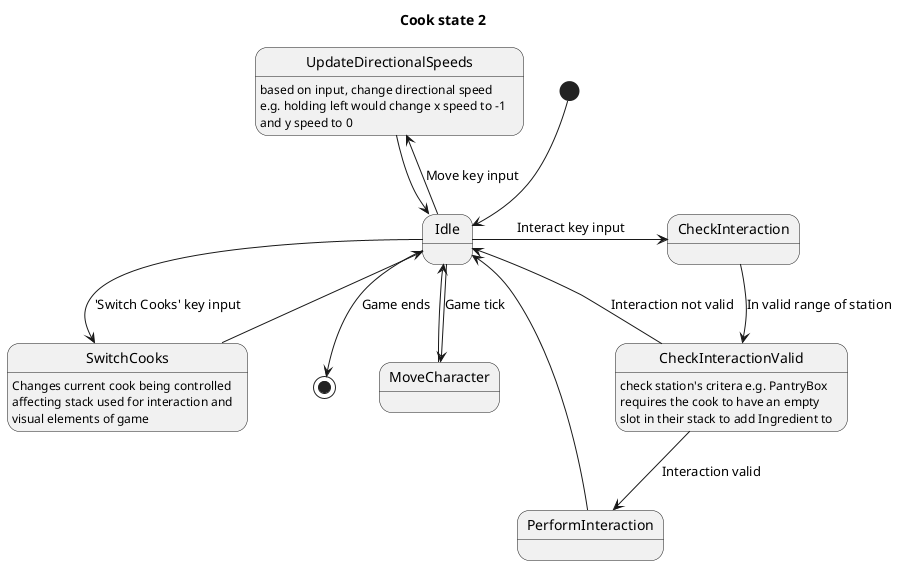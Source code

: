 @startuml
title Cook state 2

[*] --> Idle

' movement now happens per game tick, and input simply affects directional speed
Idle -left-> UpdateDirectionalSpeeds : Move key input
UpdateDirectionalSpeeds --> Idle
UpdateDirectionalSpeeds: based on input, change directional speed\ne.g. holding left would change x speed to -1 \nand y speed to 0

Idle --> MoveCharacter : Game tick
MoveCharacter --> Idle

Idle --> SwitchCooks : 'Switch Cooks' key input
SwitchCooks : Changes current cook being controlled\naffecting stack used for interaction and\nvisual elements of game
SwitchCooks --> Idle


Idle -> CheckInteraction : Interact key input
CheckInteraction --> CheckInteractionValid : In valid range of station
CheckInteractionValid --> Idle : Interaction not valid
CheckInteractionValid : check station's critera e.g. PantryBox\nrequires the cook to have an empty \nslot in their stack to add Ingredient to
CheckInteractionValid --> PerformInteraction : Interaction valid
PerformInteraction --> Idle

Idle --> [*] : Game ends

@enduml